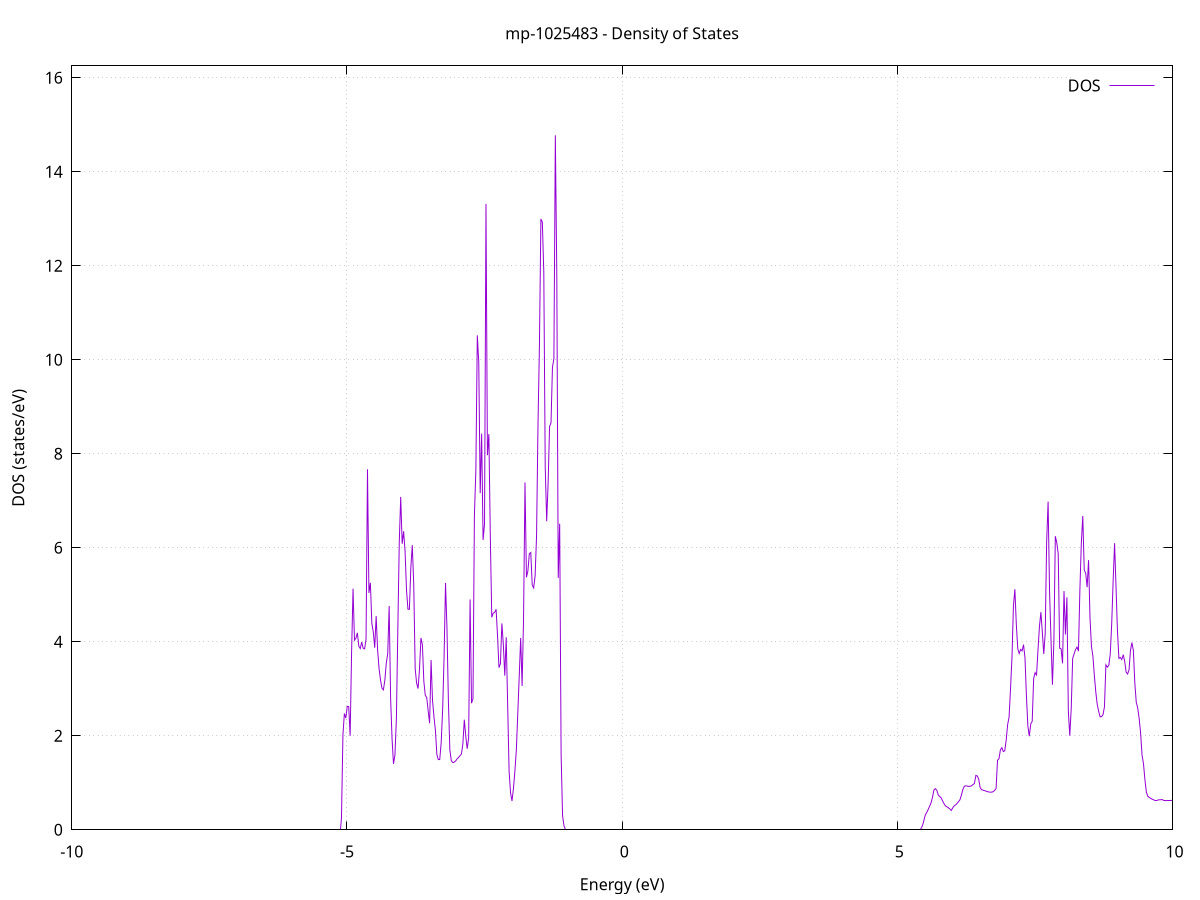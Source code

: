 set title 'mp-1025483 - Density of States'
set xlabel 'Energy (eV)'
set ylabel 'DOS (states/eV)'
set grid
set xrange [-10:10]
set yrange [0:16.250]
set xzeroaxis lt -1
set terminal png size 800,600
set output 'mp-1025483_dos_gnuplot.png'
plot '-' using 1:2 with lines title 'DOS'
-25.343700 0.000000
-25.317500 0.000000
-25.291200 0.000000
-25.265000 0.000000
-25.238700 0.000000
-25.212400 0.000000
-25.186200 0.000000
-25.159900 0.000000
-25.133700 0.000000
-25.107400 0.000000
-25.081200 0.000000
-25.054900 0.000000
-25.028700 0.000000
-25.002400 0.000000
-24.976100 0.000000
-24.949900 0.000000
-24.923600 0.000000
-24.897400 0.000000
-24.871100 0.000000
-24.844900 0.000000
-24.818600 0.000000
-24.792300 0.000000
-24.766100 0.000000
-24.739800 0.000000
-24.713600 0.000000
-24.687300 0.000000
-24.661100 0.000000
-24.634800 0.000000
-24.608500 0.000000
-24.582300 0.000000
-24.556000 0.000000
-24.529800 0.000000
-24.503500 0.000000
-24.477300 0.000000
-24.451000 0.000000
-24.424700 0.000000
-24.398500 0.000000
-24.372200 0.000000
-24.346000 0.000000
-24.319700 0.000000
-24.293500 0.000000
-24.267200 0.000000
-24.241000 0.000000
-24.214700 0.000000
-24.188400 0.000000
-24.162200 0.000000
-24.135900 0.000000
-24.109700 0.000000
-24.083400 0.000000
-24.057200 0.000000
-24.030900 0.000000
-24.004600 0.000000
-23.978400 0.000000
-23.952100 0.000000
-23.925900 0.000000
-23.899600 0.000000
-23.873400 0.000000
-23.847100 0.000000
-23.820800 0.000000
-23.794600 0.000000
-23.768300 0.000000
-23.742100 0.000000
-23.715800 0.000000
-23.689600 0.000000
-23.663300 0.000000
-23.637000 0.000000
-23.610800 0.000000
-23.584500 0.000000
-23.558300 0.000000
-23.532000 0.000000
-23.505800 0.000000
-23.479500 0.000000
-23.453200 0.000000
-23.427000 0.000000
-23.400700 0.000000
-23.374500 0.000000
-23.348200 0.000000
-23.322000 0.000000
-23.295700 0.000000
-23.269500 0.000000
-23.243200 0.000000
-23.216900 0.000000
-23.190700 0.000000
-23.164400 0.000000
-23.138200 0.000000
-23.111900 0.000000
-23.085700 0.000000
-23.059400 0.000000
-23.033100 0.000000
-23.006900 0.000000
-22.980600 0.000000
-22.954400 4.229000
-22.928100 4.994100
-22.901900 9.766200
-22.875600 7.448300
-22.849300 6.185700
-22.823100 5.894800
-22.796800 6.330500
-22.770600 7.294500
-22.744300 8.727900
-22.718100 7.376100
-22.691800 7.230700
-22.665500 1.976600
-22.639300 1.678800
-22.613000 2.782500
-22.586800 3.683800
-22.560500 3.323000
-22.534300 3.961100
-22.508000 4.272400
-22.481700 5.082800
-22.455500 4.769000
-22.429200 4.885100
-22.403000 11.303200
-22.376700 5.393100
-22.350500 6.324300
-22.324200 6.383700
-22.298000 6.520800
-22.271700 23.976500
-22.245400 19.795700
-22.219200 8.665500
-22.192900 3.851800
-22.166700 3.292600
-22.140400 2.870400
-22.114200 3.151800
-22.087900 5.132400
-22.061600 4.174100
-22.035400 0.878600
-22.009100 0.000000
-21.982900 0.000000
-21.956600 0.000000
-21.930400 0.000000
-21.904100 0.000000
-21.877800 0.000000
-21.851600 0.000000
-21.825300 0.000000
-21.799100 0.000000
-21.772800 0.000000
-21.746600 0.000000
-21.720300 0.000000
-21.694000 0.000000
-21.667800 0.000000
-21.641500 0.000000
-21.615300 0.000000
-21.589000 0.000000
-21.562800 0.000000
-21.536500 0.000000
-21.510200 0.000000
-21.484000 0.000000
-21.457700 0.000000
-21.431500 0.000000
-21.405200 0.000000
-21.379000 0.000000
-21.352700 0.000000
-21.326500 0.000000
-21.300200 0.000000
-21.273900 0.000000
-21.247700 0.000000
-21.221400 0.000000
-21.195200 0.000000
-21.168900 0.000000
-21.142700 0.000000
-21.116400 0.000000
-21.090100 0.000000
-21.063900 0.000000
-21.037600 0.000000
-21.011400 0.000000
-20.985100 0.000000
-20.958900 0.000000
-20.932600 0.000000
-20.906300 0.000000
-20.880100 0.000000
-20.853800 0.000000
-20.827600 0.000000
-20.801300 0.000000
-20.775100 0.000000
-20.748800 0.000000
-20.722500 0.000000
-20.696300 0.000000
-20.670000 0.000000
-20.643800 0.000000
-20.617500 0.000000
-20.591300 0.000000
-20.565000 0.000000
-20.538700 0.000000
-20.512500 0.000000
-20.486200 0.000000
-20.460000 0.000000
-20.433700 0.000000
-20.407500 0.000000
-20.381200 0.000000
-20.355000 0.000000
-20.328700 0.000000
-20.302400 0.000000
-20.276200 0.000000
-20.249900 0.000000
-20.223700 0.000000
-20.197400 0.000000
-20.171200 0.000000
-20.144900 0.000000
-20.118600 0.000000
-20.092400 0.000000
-20.066100 0.000000
-20.039900 0.000000
-20.013600 0.000000
-19.987400 0.000000
-19.961100 0.000000
-19.934800 0.000000
-19.908600 0.000000
-19.882300 0.000000
-19.856100 0.000000
-19.829800 0.000000
-19.803600 0.000000
-19.777300 0.000000
-19.751000 0.000000
-19.724800 0.000000
-19.698500 0.000000
-19.672300 0.000000
-19.646000 0.000000
-19.619800 0.000000
-19.593500 0.000000
-19.567200 0.000000
-19.541000 0.000000
-19.514700 0.000000
-19.488500 0.000000
-19.462200 0.000000
-19.436000 0.000000
-19.409700 0.000000
-19.383500 0.000000
-19.357200 0.000000
-19.330900 0.000000
-19.304700 0.000000
-19.278400 0.000000
-19.252200 0.000000
-19.225900 0.000000
-19.199700 0.000000
-19.173400 0.000000
-19.147100 0.000000
-19.120900 0.000000
-19.094600 0.000000
-19.068400 0.000000
-19.042100 0.000000
-19.015900 0.000000
-18.989600 0.000000
-18.963300 0.000000
-18.937100 0.000000
-18.910800 0.000000
-18.884600 0.000000
-18.858300 0.000000
-18.832100 0.002500
-18.805800 0.048000
-18.779500 0.131100
-18.753300 0.175400
-18.727000 0.193700
-18.700800 0.233200
-18.674500 0.272700
-18.648300 0.305100
-18.622000 0.335500
-18.595700 0.371600
-18.569500 0.404900
-18.543200 0.440900
-18.517000 0.477100
-18.490700 0.514300
-18.464500 0.562900
-18.438200 0.616300
-18.412000 0.679900
-18.385700 0.751400
-18.359400 0.827200
-18.333200 1.064300
-18.306900 1.066700
-18.280700 0.965700
-18.254400 0.960400
-18.228200 0.941700
-18.201900 0.960400
-18.175600 0.875400
-18.149400 0.807200
-18.123100 0.784100
-18.096900 0.763500
-18.070600 0.746300
-18.044400 0.741800
-18.018100 0.821800
-17.991800 0.881400
-17.965600 0.967000
-17.939300 1.075300
-17.913100 1.197500
-17.886800 1.704200
-17.860600 1.683800
-17.834300 1.799300
-17.808000 1.920900
-17.781800 2.072900
-17.755500 2.265400
-17.729300 2.500000
-17.703000 2.665500
-17.676800 2.903000
-17.650500 3.973300
-17.624200 4.920400
-17.598000 6.758800
-17.571700 4.255200
-17.545500 3.181300
-17.519200 2.732200
-17.493000 2.360600
-17.466700 1.999700
-17.440500 12.143100
-17.414200 19.288500
-17.387900 6.846100
-17.361700 0.663700
-17.335400 0.079600
-17.309200 0.013500
-17.282900 1.343400
-17.256700 1.361300
-17.230400 1.391900
-17.204100 1.404700
-17.177900 1.311600
-17.151600 1.454900
-17.125400 1.564900
-17.099100 1.689700
-17.072900 1.862500
-17.046600 2.200000
-17.020300 2.537400
-16.994100 3.081700
-16.967800 4.038900
-16.941600 6.345400
-16.915300 5.704900
-16.889100 5.415100
-16.862800 5.469000
-16.836500 5.716800
-16.810300 6.783100
-16.784000 9.329600
-16.757800 13.899000
-16.731500 7.761300
-16.705300 4.793600
-16.679000 8.080200
-16.652700 3.679900
-16.626500 1.735400
-16.600200 0.000000
-16.574000 0.000000
-16.547700 0.000000
-16.521500 0.000000
-16.495200 0.000000
-16.469000 0.000000
-16.442700 0.000000
-16.416400 0.000000
-16.390200 0.000000
-16.363900 0.000000
-16.337700 0.000000
-16.311400 0.000000
-16.285200 0.000000
-16.258900 0.000000
-16.232600 0.000000
-16.206400 0.000000
-16.180100 0.000000
-16.153900 0.000000
-16.127600 0.000000
-16.101400 0.000000
-16.075100 0.000000
-16.048800 0.000000
-16.022600 0.000000
-15.996300 0.000000
-15.970100 0.000000
-15.943800 0.000000
-15.917600 0.000000
-15.891300 0.000000
-15.865000 0.000000
-15.838800 0.000000
-15.812500 0.000000
-15.786300 0.000000
-15.760000 0.000000
-15.733800 0.000000
-15.707500 0.000000
-15.681200 0.000000
-15.655000 0.000000
-15.628700 0.000000
-15.602500 0.000000
-15.576200 0.000000
-15.550000 0.000000
-15.523700 0.000000
-15.497500 0.000000
-15.471200 0.000000
-15.444900 0.000000
-15.418700 0.000000
-15.392400 0.000000
-15.366200 0.000000
-15.339900 0.000000
-15.313700 0.000000
-15.287400 0.000000
-15.261100 0.000000
-15.234900 0.000000
-15.208600 0.000000
-15.182400 0.000000
-15.156100 0.000000
-15.129900 0.000000
-15.103600 0.000000
-15.077300 0.000000
-15.051100 0.000000
-15.024800 0.000000
-14.998600 0.000000
-14.972300 0.000000
-14.946100 0.000000
-14.919800 0.000000
-14.893500 0.000000
-14.867300 0.000000
-14.841000 0.000000
-14.814800 0.000000
-14.788500 0.000000
-14.762300 0.000000
-14.736000 0.000000
-14.709700 0.000000
-14.683500 0.000000
-14.657200 0.000000
-14.631000 0.000000
-14.604700 0.000000
-14.578500 0.000000
-14.552200 0.000000
-14.526000 0.000000
-14.499700 0.000000
-14.473400 0.000000
-14.447200 0.000000
-14.420900 0.000000
-14.394700 0.000000
-14.368400 0.000000
-14.342200 0.000000
-14.315900 0.000000
-14.289600 0.000000
-14.263400 0.000000
-14.237100 0.000000
-14.210900 0.000000
-14.184600 0.000000
-14.158400 0.000000
-14.132100 0.000000
-14.105800 0.000000
-14.079600 0.000000
-14.053300 0.000000
-14.027100 0.000000
-14.000800 0.000000
-13.974600 0.000000
-13.948300 0.000000
-13.922000 0.000000
-13.895800 0.000000
-13.869500 0.000000
-13.843300 0.000000
-13.817000 0.000000
-13.790800 0.000000
-13.764500 0.000000
-13.738200 0.000000
-13.712000 0.000000
-13.685700 0.000000
-13.659500 0.000000
-13.633200 0.000000
-13.607000 0.000000
-13.580700 0.000000
-13.554500 0.000000
-13.528200 0.000000
-13.501900 0.000000
-13.475700 0.000000
-13.449400 0.000000
-13.423200 0.000000
-13.396900 0.000000
-13.370700 0.000000
-13.344400 0.000000
-13.318100 0.000000
-13.291900 0.000000
-13.265600 0.000000
-13.239400 0.000000
-13.213100 0.000000
-13.186900 0.000000
-13.160600 0.000000
-13.134300 0.000000
-13.108100 0.000000
-13.081800 0.000000
-13.055600 0.000000
-13.029300 0.000000
-13.003100 0.000000
-12.976800 0.000000
-12.950500 0.000000
-12.924300 0.000000
-12.898000 0.000000
-12.871800 0.000000
-12.845500 0.000000
-12.819300 0.000000
-12.793000 0.000000
-12.766800 0.000000
-12.740500 0.000000
-12.714200 0.000000
-12.688000 0.000000
-12.661700 0.000000
-12.635500 0.000000
-12.609200 0.000000
-12.583000 0.000000
-12.556700 0.000000
-12.530400 0.000000
-12.504200 0.000000
-12.477900 0.000000
-12.451700 0.000000
-12.425400 0.000000
-12.399200 0.000000
-12.372900 0.000000
-12.346600 0.000000
-12.320400 0.000000
-12.294100 0.000000
-12.267900 0.000000
-12.241600 0.000000
-12.215400 0.000000
-12.189100 0.000000
-12.162800 0.000000
-12.136600 0.000000
-12.110300 0.000000
-12.084100 0.000000
-12.057800 0.000000
-12.031600 0.000000
-12.005300 0.000000
-11.979000 0.000000
-11.952800 0.000000
-11.926500 0.000000
-11.900300 0.000000
-11.874000 0.000000
-11.847800 0.000000
-11.821500 0.000000
-11.795300 0.000000
-11.769000 0.000000
-11.742700 0.000000
-11.716500 0.000000
-11.690200 0.000000
-11.664000 0.000000
-11.637700 0.000000
-11.611500 0.000000
-11.585200 0.000000
-11.558900 0.000000
-11.532700 0.000000
-11.506400 0.000000
-11.480200 0.000000
-11.453900 0.000000
-11.427700 0.000000
-11.401400 0.000000
-11.375100 0.000000
-11.348900 0.000000
-11.322600 0.000000
-11.296400 0.000000
-11.270100 0.000000
-11.243900 0.000000
-11.217600 0.000000
-11.191300 0.000000
-11.165100 0.000000
-11.138800 0.000000
-11.112600 0.000000
-11.086300 0.000000
-11.060100 0.000000
-11.033800 0.000000
-11.007500 0.000000
-10.981300 0.000000
-10.955000 0.000000
-10.928800 0.000000
-10.902500 0.000000
-10.876300 0.000000
-10.850000 0.000000
-10.823800 0.000000
-10.797500 0.000000
-10.771200 0.000000
-10.745000 0.000000
-10.718700 0.000000
-10.692500 0.000000
-10.666200 0.000000
-10.640000 0.000000
-10.613700 0.000000
-10.587400 0.000000
-10.561200 0.000000
-10.534900 0.000000
-10.508700 0.000000
-10.482400 0.000000
-10.456200 0.000000
-10.429900 0.000000
-10.403600 0.000000
-10.377400 0.000000
-10.351100 0.000000
-10.324900 0.000000
-10.298600 0.000000
-10.272400 0.000000
-10.246100 0.000000
-10.219800 0.000000
-10.193600 0.000000
-10.167300 0.000000
-10.141100 0.000000
-10.114800 0.000000
-10.088600 0.000000
-10.062300 0.000000
-10.036000 0.000000
-10.009800 0.000000
-9.983500 0.000000
-9.957300 0.000000
-9.931000 0.000000
-9.904800 0.000000
-9.878500 0.000000
-9.852300 0.000000
-9.826000 0.000000
-9.799700 0.000000
-9.773500 0.000000
-9.747200 0.000000
-9.721000 0.000000
-9.694700 0.000000
-9.668500 0.000000
-9.642200 0.000000
-9.615900 0.000000
-9.589700 0.000000
-9.563400 0.000000
-9.537200 0.000000
-9.510900 0.000000
-9.484700 0.000000
-9.458400 0.000000
-9.432100 0.000000
-9.405900 0.000000
-9.379600 0.000000
-9.353400 0.000000
-9.327100 0.000000
-9.300900 0.000000
-9.274600 0.000000
-9.248300 0.000000
-9.222100 0.000000
-9.195800 0.000000
-9.169600 0.000000
-9.143300 0.000000
-9.117100 0.000000
-9.090800 0.000000
-9.064500 0.000000
-9.038300 0.000000
-9.012000 0.000000
-8.985800 0.000000
-8.959500 0.000000
-8.933300 0.000000
-8.907000 0.000000
-8.880800 0.000000
-8.854500 0.000000
-8.828200 0.000000
-8.802000 0.000000
-8.775700 0.000000
-8.749500 0.000000
-8.723200 0.000000
-8.697000 0.000000
-8.670700 0.000000
-8.644400 0.000000
-8.618200 0.000000
-8.591900 0.000000
-8.565700 0.000000
-8.539400 0.000000
-8.513200 0.000000
-8.486900 0.000000
-8.460600 0.000000
-8.434400 0.000000
-8.408100 0.000000
-8.381900 0.000000
-8.355600 0.000000
-8.329400 0.000000
-8.303100 0.000000
-8.276800 0.000000
-8.250600 0.000000
-8.224300 0.000000
-8.198100 0.000000
-8.171800 0.000000
-8.145600 0.000000
-8.119300 0.000000
-8.093000 0.000000
-8.066800 0.000000
-8.040500 0.000000
-8.014300 0.000000
-7.988000 0.000000
-7.961800 0.000000
-7.935500 0.000000
-7.909300 0.000000
-7.883000 0.000000
-7.856700 0.000000
-7.830500 0.000000
-7.804200 0.000000
-7.778000 0.000000
-7.751700 0.000000
-7.725500 0.000000
-7.699200 0.000000
-7.672900 0.000000
-7.646700 0.000000
-7.620400 0.000000
-7.594200 0.000000
-7.567900 0.000000
-7.541700 0.000000
-7.515400 0.000000
-7.489100 0.000000
-7.462900 0.000000
-7.436600 0.000000
-7.410400 0.000000
-7.384100 0.000000
-7.357900 0.000000
-7.331600 0.000000
-7.305300 0.000000
-7.279100 0.000000
-7.252800 0.000000
-7.226600 0.000000
-7.200300 0.000000
-7.174100 0.000000
-7.147800 0.000000
-7.121500 0.000000
-7.095300 0.000000
-7.069000 0.000000
-7.042800 0.000000
-7.016500 0.000000
-6.990300 0.000000
-6.964000 0.000000
-6.937800 0.000000
-6.911500 0.000000
-6.885200 0.000000
-6.859000 0.000000
-6.832700 0.000000
-6.806500 0.000000
-6.780200 0.000000
-6.754000 0.000000
-6.727700 0.000000
-6.701400 0.000000
-6.675200 0.000000
-6.648900 0.000000
-6.622700 0.000000
-6.596400 0.000000
-6.570200 0.000000
-6.543900 0.000000
-6.517600 0.000000
-6.491400 0.000000
-6.465100 0.000000
-6.438900 0.000000
-6.412600 0.000000
-6.386400 0.000000
-6.360100 0.000000
-6.333800 0.000000
-6.307600 0.000000
-6.281300 0.000000
-6.255100 0.000000
-6.228800 0.000000
-6.202600 0.000000
-6.176300 0.000000
-6.150000 0.000000
-6.123800 0.000000
-6.097500 0.000000
-6.071300 0.000000
-6.045000 0.000000
-6.018800 0.000000
-5.992500 0.000000
-5.966300 0.000000
-5.940000 0.000000
-5.913700 0.000000
-5.887500 0.000000
-5.861200 0.000000
-5.835000 0.000000
-5.808700 0.000000
-5.782500 0.000000
-5.756200 0.000000
-5.729900 0.000000
-5.703700 0.000000
-5.677400 0.000000
-5.651200 0.000000
-5.624900 0.000000
-5.598700 0.000000
-5.572400 0.000000
-5.546100 0.000000
-5.519900 0.000000
-5.493600 0.000000
-5.467400 0.000000
-5.441100 0.000000
-5.414900 0.000000
-5.388600 0.000000
-5.362300 0.000000
-5.336100 0.000000
-5.309800 0.000000
-5.283600 0.000000
-5.257300 0.000000
-5.231100 0.000000
-5.204800 0.000000
-5.178500 0.000000
-5.152300 0.000000
-5.126000 0.000000
-5.099800 0.254400
-5.073500 2.013900
-5.047300 2.472400
-5.021000 2.375800
-4.994800 2.626200
-4.968500 2.619900
-4.942200 1.998800
-4.916000 3.776200
-4.889700 5.128500
-4.863500 4.032900
-4.837200 4.076300
-4.811000 4.189300
-4.784700 3.901400
-4.758400 3.855900
-4.732200 3.993200
-4.705900 3.862600
-4.679700 3.847300
-4.653400 4.050700
-4.627200 7.669500
-4.600900 5.038400
-4.574600 5.254200
-4.548400 4.392400
-4.522100 4.210300
-4.495900 3.872400
-4.469600 4.545900
-4.443400 3.826200
-4.417100 3.432300
-4.390800 3.188000
-4.364600 3.011100
-4.338300 2.975700
-4.312100 3.179000
-4.285800 3.542100
-4.259600 3.742700
-4.233300 4.759200
-4.207000 2.796800
-4.180800 1.934700
-4.154500 1.401600
-4.128300 1.587600
-4.102000 2.365000
-4.075800 4.268200
-4.049500 6.121100
-4.023300 7.080900
-3.997000 6.082800
-3.970700 6.348600
-3.944500 5.930500
-3.918200 5.101100
-3.892000 4.692200
-3.865700 4.688700
-3.839500 5.579800
-3.813200 6.054600
-3.786900 5.223100
-3.760700 3.426800
-3.734400 3.120500
-3.708200 3.004800
-3.681900 3.423600
-3.655700 4.080100
-3.629400 3.938700
-3.603100 3.154800
-3.576900 2.862000
-3.550600 2.814300
-3.524400 2.526100
-3.498100 2.266200
-3.471900 3.611400
-3.445600 2.751800
-3.419300 2.399900
-3.393100 2.118400
-3.366800 1.601900
-3.340600 1.493000
-3.314300 1.494400
-3.288100 1.855200
-3.261800 2.548400
-3.235500 3.671700
-3.209300 5.250600
-3.183000 4.289000
-3.156800 2.722000
-3.130500 1.697900
-3.104300 1.470600
-3.078000 1.429300
-3.051800 1.437100
-3.025500 1.464100
-2.999200 1.508400
-2.973000 1.538200
-2.946700 1.574500
-2.920500 1.610400
-2.894200 1.826500
-2.868000 2.341100
-2.841700 1.991700
-2.815400 1.724200
-2.789200 1.950900
-2.762900 4.899800
-2.736700 2.693000
-2.710400 2.792200
-2.684200 6.696500
-2.657900 7.649600
-2.631600 10.517700
-2.605400 9.948400
-2.579100 7.161100
-2.552900 8.427500
-2.526600 6.165300
-2.500400 6.504800
-2.474100 13.315200
-2.447800 7.967700
-2.421600 8.416400
-2.395300 6.235400
-2.369100 4.519400
-2.342800 4.605800
-2.316600 4.626800
-2.290300 4.689600
-2.264000 4.122300
-2.237800 3.448200
-2.211500 3.535200
-2.185300 4.389600
-2.159000 3.951000
-2.132800 3.278500
-2.106500 4.094100
-2.080300 2.651000
-2.054000 1.242500
-2.027700 0.782900
-2.001500 0.611800
-1.975200 0.871800
-1.949000 1.246800
-1.922700 1.690000
-1.896500 2.468700
-1.870200 3.260800
-1.843900 4.078800
-1.817700 3.058300
-1.791400 4.486200
-1.765200 7.389100
-1.738900 5.372300
-1.712700 5.504700
-1.686400 5.873300
-1.660100 5.897800
-1.633900 5.208900
-1.607600 5.144800
-1.581400 5.401900
-1.555100 6.251400
-1.528900 8.628700
-1.502600 10.315600
-1.476300 12.992200
-1.450100 12.929500
-1.423800 11.866700
-1.397600 7.718500
-1.371300 6.562500
-1.345100 7.362800
-1.318800 8.577100
-1.292500 8.654800
-1.266300 9.836700
-1.240000 10.021500
-1.213800 14.772300
-1.187500 11.813300
-1.161300 5.357500
-1.135000 6.511800
-1.108800 1.585600
-1.082500 0.297500
-1.056200 0.082900
-1.030000 0.000000
-1.003700 0.000000
-0.977500 0.000000
-0.951200 0.000000
-0.925000 0.000000
-0.898700 0.000000
-0.872400 0.000000
-0.846200 0.000000
-0.819900 0.000000
-0.793700 0.000000
-0.767400 0.000000
-0.741200 0.000000
-0.714900 0.000000
-0.688600 0.000000
-0.662400 0.000000
-0.636100 0.000000
-0.609900 0.000000
-0.583600 0.000000
-0.557400 0.000000
-0.531100 0.000000
-0.504800 0.000000
-0.478600 0.000000
-0.452300 0.000000
-0.426100 0.000000
-0.399800 0.000000
-0.373600 0.000000
-0.347300 0.000000
-0.321100 0.000000
-0.294800 0.000000
-0.268500 0.000000
-0.242300 0.000000
-0.216000 0.000000
-0.189800 0.000000
-0.163500 0.000000
-0.137300 0.000000
-0.111000 0.000000
-0.084700 0.000000
-0.058500 0.000000
-0.032200 0.000000
-0.006000 0.000000
0.020300 0.000000
0.046500 0.000000
0.072800 0.000000
0.099100 0.000000
0.125300 0.000000
0.151600 0.000000
0.177800 0.000000
0.204100 0.000000
0.230300 0.000000
0.256600 0.000000
0.282900 0.000000
0.309100 0.000000
0.335400 0.000000
0.361600 0.000000
0.387900 0.000000
0.414100 0.000000
0.440400 0.000000
0.466700 0.000000
0.492900 0.000000
0.519200 0.000000
0.545400 0.000000
0.571700 0.000000
0.597900 0.000000
0.624200 0.000000
0.650400 0.000000
0.676700 0.000000
0.703000 0.000000
0.729200 0.000000
0.755500 0.000000
0.781700 0.000000
0.808000 0.000000
0.834200 0.000000
0.860500 0.000000
0.886800 0.000000
0.913000 0.000000
0.939300 0.000000
0.965500 0.000000
0.991800 0.000000
1.018000 0.000000
1.044300 0.000000
1.070600 0.000000
1.096800 0.000000
1.123100 0.000000
1.149300 0.000000
1.175600 0.000000
1.201800 0.000000
1.228100 0.000000
1.254400 0.000000
1.280600 0.000000
1.306900 0.000000
1.333100 0.000000
1.359400 0.000000
1.385600 0.000000
1.411900 0.000000
1.438200 0.000000
1.464400 0.000000
1.490700 0.000000
1.516900 0.000000
1.543200 0.000000
1.569400 0.000000
1.595700 0.000000
1.621900 0.000000
1.648200 0.000000
1.674500 0.000000
1.700700 0.000000
1.727000 0.000000
1.753200 0.000000
1.779500 0.000000
1.805700 0.000000
1.832000 0.000000
1.858300 0.000000
1.884500 0.000000
1.910800 0.000000
1.937000 0.000000
1.963300 0.000000
1.989500 0.000000
2.015800 0.000000
2.042100 0.000000
2.068300 0.000000
2.094600 0.000000
2.120800 0.000000
2.147100 0.000000
2.173300 0.000000
2.199600 0.000000
2.225900 0.000000
2.252100 0.000000
2.278400 0.000000
2.304600 0.000000
2.330900 0.000000
2.357100 0.000000
2.383400 0.000000
2.409700 0.000000
2.435900 0.000000
2.462200 0.000000
2.488400 0.000000
2.514700 0.000000
2.540900 0.000000
2.567200 0.000000
2.593400 0.000000
2.619700 0.000000
2.646000 0.000000
2.672200 0.000000
2.698500 0.000000
2.724700 0.000000
2.751000 0.000000
2.777200 0.000000
2.803500 0.000000
2.829800 0.000000
2.856000 0.000000
2.882300 0.000000
2.908500 0.000000
2.934800 0.000000
2.961000 0.000000
2.987300 0.000000
3.013600 0.000000
3.039800 0.000000
3.066100 0.000000
3.092300 0.000000
3.118600 0.000000
3.144800 0.000000
3.171100 0.000000
3.197400 0.000000
3.223600 0.000000
3.249900 0.000000
3.276100 0.000000
3.302400 0.000000
3.328600 0.000000
3.354900 0.000000
3.381200 0.000000
3.407400 0.000000
3.433700 0.000000
3.459900 0.000000
3.486200 0.000000
3.512400 0.000000
3.538700 0.000000
3.564900 0.000000
3.591200 0.000000
3.617500 0.000000
3.643700 0.000000
3.670000 0.000000
3.696200 0.000000
3.722500 0.000000
3.748700 0.000000
3.775000 0.000000
3.801300 0.000000
3.827500 0.000000
3.853800 0.000000
3.880000 0.000000
3.906300 0.000000
3.932500 0.000000
3.958800 0.000000
3.985100 0.000000
4.011300 0.000000
4.037600 0.000000
4.063800 0.000000
4.090100 0.000000
4.116300 0.000000
4.142600 0.000000
4.168900 0.000000
4.195100 0.000000
4.221400 0.000000
4.247600 0.000000
4.273900 0.000000
4.300100 0.000000
4.326400 0.000000
4.352700 0.000000
4.378900 0.000000
4.405200 0.000000
4.431400 0.000000
4.457700 0.000000
4.483900 0.000000
4.510200 0.000000
4.536400 0.000000
4.562700 0.000000
4.589000 0.000000
4.615200 0.000000
4.641500 0.000000
4.667700 0.000000
4.694000 0.000000
4.720200 0.000000
4.746500 0.000000
4.772800 0.000000
4.799000 0.000000
4.825300 0.000000
4.851500 0.000000
4.877800 0.000000
4.904000 0.000000
4.930300 0.000000
4.956600 0.000000
4.982800 0.000000
5.009100 0.000000
5.035300 0.000000
5.061600 0.000000
5.087800 0.000000
5.114100 0.000000
5.140400 0.000000
5.166600 0.000000
5.192900 0.000000
5.219100 0.000000
5.245400 0.000000
5.271600 0.000000
5.297900 0.000000
5.324200 0.000000
5.350400 0.000000
5.376700 0.000000
5.402900 0.000000
5.429200 0.000000
5.455400 0.083500
5.481700 0.190500
5.507900 0.314200
5.534200 0.367800
5.560500 0.431200
5.586700 0.499100
5.613000 0.574400
5.639200 0.689700
5.665500 0.848400
5.691700 0.874700
5.718000 0.838400
5.744300 0.736400
5.770500 0.705700
5.796800 0.680200
5.823000 0.611500
5.849300 0.553900
5.875500 0.506200
5.901800 0.488300
5.928100 0.468500
5.954300 0.443400
5.980600 0.410800
6.006800 0.467400
6.033100 0.507600
6.059300 0.529800
6.085600 0.559900
6.111900 0.598900
6.138100 0.638000
6.164400 0.736200
6.190600 0.853700
6.216900 0.926700
6.243100 0.935400
6.269400 0.928800
6.295700 0.922700
6.321900 0.925200
6.348200 0.936800
6.374400 0.960300
6.400700 0.983800
6.426900 1.156100
6.453200 1.144900
6.479400 1.072400
6.505700 0.894600
6.532000 0.851300
6.558200 0.843100
6.584500 0.832900
6.610700 0.822500
6.637000 0.811900
6.663200 0.803200
6.689500 0.800100
6.715800 0.800300
6.742000 0.811100
6.768300 0.838000
6.794500 0.880300
6.820800 1.477900
6.847000 1.511100
6.873300 1.700700
6.899600 1.747200
6.925800 1.663900
6.952100 1.679300
6.978300 1.911100
7.004600 2.235200
7.030800 2.400200
7.057100 3.003200
7.083400 3.670900
7.109600 4.760900
7.135900 5.116400
7.162100 4.372800
7.188400 3.852900
7.214600 3.748700
7.240900 3.836900
7.267200 3.805700
7.293400 3.938100
7.319700 3.657100
7.345900 2.845800
7.372200 2.201500
7.398400 1.990400
7.424700 2.253400
7.450900 2.308700
7.477200 3.217500
7.503500 3.342600
7.529700 3.292800
7.556000 3.823700
7.582200 4.320400
7.608500 4.628300
7.634700 4.204800
7.661000 3.741100
7.687300 4.174500
7.713500 6.136000
7.739800 6.980400
7.766000 5.073700
7.792300 4.047400
7.818500 3.085000
7.844800 4.011300
7.871100 6.245800
7.897300 6.105200
7.923600 5.874100
7.949800 3.863200
7.976100 3.848100
8.002300 3.539400
8.028600 5.076200
8.054900 4.154300
8.081100 4.944800
8.107400 2.524000
8.133600 2.001100
8.159900 2.576100
8.186100 3.644700
8.212400 3.742900
8.238700 3.833500
8.264900 3.887800
8.291200 3.800200
8.317400 5.109600
8.343700 6.106300
8.369900 6.675000
8.396200 5.528400
8.422400 5.459100
8.448700 5.160100
8.475000 5.736300
8.501200 4.504300
8.527500 3.902600
8.553700 3.692200
8.580000 3.282200
8.606200 2.931000
8.632500 2.667400
8.658800 2.518400
8.685000 2.401800
8.711300 2.406900
8.737500 2.450500
8.763800 2.616500
8.790000 3.509100
8.816300 3.459200
8.842600 3.497600
8.868800 3.733600
8.895100 4.368600
8.921300 5.284800
8.947600 6.095700
8.973800 5.167800
9.000100 4.223300
9.026400 3.644800
9.052600 3.667000
9.078900 3.621300
9.105100 3.724900
9.131400 3.584600
9.157600 3.352500
9.183900 3.313600
9.210200 3.400800
9.236400 3.816700
9.262700 3.980900
9.288900 3.814800
9.315200 3.129200
9.341400 2.712700
9.367700 2.591200
9.393900 2.369500
9.420200 2.063200
9.446500 1.587000
9.472700 1.405400
9.499000 1.067300
9.525200 0.799900
9.551500 0.712200
9.577700 0.688600
9.604000 0.668200
9.630300 0.651300
9.656500 0.637700
9.682800 0.623500
9.709000 0.621500
9.735300 0.633100
9.761500 0.637400
9.787800 0.639800
9.814100 0.642100
9.840300 0.624500
9.866600 0.621700
9.892800 0.621500
9.919100 0.621900
9.945300 0.622800
9.971600 0.624300
9.997900 0.626700
10.024100 0.628900
10.050400 0.635600
10.076600 0.641300
10.102900 0.648300
10.129100 0.654900
10.155400 0.661100
10.181700 0.667000
10.207900 0.672800
10.234200 0.678400
10.260400 0.683600
10.286700 0.688800
10.312900 0.693300
10.339200 0.698300
10.365400 1.024300
10.391700 1.229000
10.418000 1.262700
10.444200 0.951200
10.470500 0.855900
10.496700 0.820800
10.523000 0.526800
10.549200 0.533800
10.575500 0.540500
10.601800 0.546900
10.628000 0.553200
10.654300 0.559400
10.680500 0.565500
10.706800 0.571600
10.733000 0.583100
10.759300 0.593900
10.785600 0.599900
10.811800 0.605100
10.838100 0.609400
10.864300 0.613500
10.890600 0.617000
10.916800 0.637100
10.943100 0.757400
10.969400 0.905600
10.995600 1.064800
11.021900 1.198200
11.048100 1.733200
11.074400 1.618900
11.100600 1.313900
11.126900 0.994000
11.153100 0.976900
11.179400 0.958400
11.205700 0.933700
11.231900 0.908400
11.258200 0.885700
11.284400 0.866000
11.310700 0.830600
11.336900 0.808300
11.363200 0.791700
11.389500 0.772700
11.415700 0.750200
11.442000 0.731600
11.468200 0.722100
11.494500 0.714700
11.520700 0.709600
11.547000 0.709500
11.573300 0.714900
11.599500 0.739100
11.625800 0.762900
11.652000 0.783700
11.678300 0.701500
11.704500 0.708300
11.730800 0.827700
11.757100 0.965800
11.783300 0.971000
11.809600 0.957800
11.835800 0.947200
11.862100 0.941900
11.888300 0.941000
11.914600 0.944600
11.940900 0.954300
11.967100 0.973400
11.993400 0.996900
12.019600 1.318000
12.045900 1.138500
12.072100 1.114200
12.098400 1.098600
12.124600 1.090300
12.150900 1.099000
12.177200 1.348100
12.203400 1.269000
12.229700 1.088600
12.255900 0.951000
12.282200 0.914900
12.308400 0.938200
12.334700 0.939200
12.361000 0.949600
12.387200 1.016800
12.413500 1.256100
12.439700 1.210500
12.466000 1.158300
12.492200 1.155800
12.518500 1.145300
12.544800 1.117100
12.571000 1.098500
12.597300 1.094900
12.623500 1.094500
12.649800 1.092000
12.676000 1.096700
12.702300 1.115200
12.728600 1.141500
12.754800 1.186300
12.781100 1.449000
12.807300 1.561500
12.833600 1.392700
12.859800 1.436800
12.886100 1.431100
12.912400 1.287200
12.938600 1.137500
12.964900 1.082600
12.991100 1.058600
13.017400 1.079200
13.043600 1.159900
13.069900 1.185900
13.096100 1.284700
13.122400 1.496800
13.148700 1.533400
13.174900 1.550300
13.201200 1.616600
13.227400 1.688100
13.253700 1.748000
13.279900 1.824200
13.306200 1.858800
13.332500 1.926500
13.358700 1.895500
13.385000 1.885300
13.411200 1.848000
13.437500 1.829500
13.463700 1.811000
13.490000 1.746200
13.516300 1.701000
13.542500 1.668000
13.568800 1.614400
13.595000 1.676600
13.621300 1.460400
13.647500 1.549800
13.673800 1.673300
13.700100 1.643800
13.726300 1.645800
13.752600 1.674000
13.778800 1.743900
13.805100 1.663100
13.831300 1.773000
13.857600 1.852300
13.883900 1.845000
13.910100 1.786800
13.936400 1.606600
13.962600 1.428200
13.988900 1.311600
14.015100 1.142300
14.041400 1.138700
14.067600 1.200700
14.093900 1.280500
14.120200 1.521900
14.146400 2.063600
14.172700 1.742100
14.198900 1.737800
14.225200 1.790700
14.251400 1.905700
14.277700 1.953500
14.304000 2.039400
14.330200 2.156300
14.356500 2.274600
14.382700 2.603100
14.409000 2.781600
14.435200 2.906400
14.461500 2.993900
14.487800 3.041800
14.514000 2.933100
14.540300 2.869100
14.566500 2.718300
14.592800 2.284600
14.619000 2.058500
14.645300 2.020600
14.671600 2.105300
14.697800 1.653600
14.724100 1.344300
14.750300 1.315100
14.776600 1.330300
14.802800 1.671800
14.829100 1.487900
14.855400 1.501000
14.881600 1.412900
14.907900 1.388000
14.934100 1.387800
14.960400 1.395900
14.986600 1.391000
15.012900 1.389000
15.039100 1.412300
15.065400 1.423500
15.091700 1.426500
15.117900 1.408300
15.144200 1.388300
15.170400 1.394200
15.196700 1.404300
15.222900 1.384100
15.249200 1.373400
15.275500 1.371000
15.301700 1.378500
15.328000 1.424800
15.354200 1.505500
15.380500 1.573600
15.406700 1.304700
15.433000 1.249600
15.459300 1.201700
15.485500 1.095100
15.511800 1.049400
15.538000 1.007700
15.564300 0.994800
15.590500 0.991800
15.616800 0.990800
15.643100 1.024100
15.669300 1.033000
15.695600 1.033200
15.721800 1.043900
15.748100 1.030100
15.774300 1.009500
15.800600 0.981900
15.826900 0.962600
15.853100 0.911600
15.879400 0.922300
15.905600 1.094200
15.931900 0.922000
15.958100 0.824700
15.984400 0.807000
16.010600 0.800800
16.036900 0.808100
16.063200 0.811300
16.089400 0.815100
16.115700 0.818900
16.141900 0.822500
16.168200 0.825900
16.194400 0.830900
16.220700 0.840100
16.247000 0.853200
16.273200 0.870700
16.299500 0.890900
16.325700 0.913300
16.352000 0.931100
16.378200 0.957700
16.404500 0.987600
16.430800 1.043300
16.457000 1.091100
16.483300 1.074600
16.509500 1.036600
16.535800 1.091100
16.562000 1.141200
16.588300 1.009700
16.614600 0.881900
16.640800 0.844300
16.667100 0.830000
16.693300 0.825800
16.719600 0.827100
16.745800 0.838000
16.772100 1.039500
16.798400 1.264800
16.824600 1.402800
16.850900 1.433800
16.877100 1.451600
16.903400 1.810700
16.929600 1.685700
16.955900 1.732700
16.982100 2.027900
17.008400 2.617900
17.034700 2.871600
17.060900 2.665700
17.087200 2.629600
17.113400 2.747300
17.139700 2.881700
17.165900 2.588900
17.192200 2.245100
17.218500 2.131200
17.244700 2.066400
17.271000 2.287200
17.297200 2.378600
17.323500 2.470700
17.349700 2.564700
17.376000 2.604500
17.402300 2.671800
17.428500 3.008600
17.454800 3.309900
17.481000 3.598600
17.507300 3.068800
17.533500 3.265300
17.559800 3.478900
17.586100 3.429900
17.612300 2.707400
17.638600 1.701400
17.664800 1.655700
17.691100 1.671900
17.717300 1.767900
17.743600 1.918700
17.769900 2.725500
17.796100 2.605400
17.822400 2.852200
17.848600 2.703400
17.874900 2.587000
17.901100 2.911000
17.927400 2.876700
17.953600 3.205100
17.979900 2.918100
18.006200 2.782600
18.032400 2.337100
18.058700 1.977700
18.084900 1.905300
18.111200 2.070100
18.137400 2.267100
18.163700 2.258400
18.190000 2.367800
18.216200 2.472800
18.242500 3.223500
18.268700 3.999900
18.295000 3.941500
18.321200 3.527200
18.347500 2.991900
18.373800 2.443500
18.400000 2.104500
18.426300 1.918100
18.452500 1.800500
18.478800 1.738400
18.505000 1.837700
18.531300 1.650300
18.557600 1.543500
18.583800 1.451700
18.610100 1.385000
18.636300 1.382100
18.662600 1.403800
18.688800 1.440200
18.715100 1.490100
18.741400 1.530900
18.767600 1.665100
18.793900 1.445700
18.820100 1.375400
18.846400 1.337400
18.872600 1.321100
18.898900 1.367600
18.925100 1.341100
18.951400 1.326900
18.977700 1.324800
19.003900 1.329100
19.030200 1.358400
19.056400 1.405100
19.082700 1.545700
19.108900 1.727600
19.135200 1.999000
19.161500 2.084900
19.187700 2.032800
19.214000 2.067300
19.240200 2.021200
19.266500 2.019800
19.292700 2.053800
19.319000 2.161300
19.345300 2.442100
19.371500 2.534900
19.397800 2.508200
19.424000 2.395300
19.450300 2.285800
19.476500 2.261800
19.502800 2.242600
19.529100 2.254900
19.555300 2.336100
19.581600 2.396500
19.607800 2.430000
19.634100 2.375600
19.660300 2.386600
19.686600 2.383300
19.712900 2.117200
19.739100 2.100900
19.765400 2.175800
19.791600 2.267300
19.817900 2.156400
19.844100 2.046400
19.870400 2.019400
19.896600 1.977100
19.922900 1.941700
19.949200 1.882400
19.975400 1.732100
20.001700 1.575600
20.027900 1.658500
20.054200 1.842100
20.080400 1.929200
20.106700 1.919500
20.133000 1.941000
20.159200 2.145200
20.185500 1.981100
20.211700 1.678000
20.238000 1.611800
20.264200 1.574200
20.290500 1.579900
20.316800 1.630000
20.343000 1.781500
20.369300 1.740100
20.395500 1.791800
20.421800 1.843300
20.448000 1.979200
20.474300 1.949100
20.500600 2.138200
20.526800 1.901000
20.553100 1.853700
20.579300 1.893500
20.605600 1.874500
20.631800 1.878000
20.658100 2.003900
20.684400 2.015200
20.710600 2.006500
20.736900 1.923100
20.763100 1.728600
20.789400 1.693000
20.815600 1.986400
20.841900 2.094100
20.868100 2.223800
20.894400 2.297100
20.920700 2.466100
20.946900 2.635500
20.973200 3.449500
20.999400 3.833500
21.025700 3.594100
21.051900 2.874600
21.078200 2.404400
21.104500 2.133600
21.130700 2.015900
21.157000 1.903100
21.183200 1.855500
21.209500 1.717700
21.235700 1.523200
21.262000 1.444200
21.288300 1.403500
21.314500 1.372900
21.340800 1.351800
21.367000 1.229000
21.393300 1.008300
21.419500 0.944800
21.445800 0.968600
21.472100 1.038900
21.498300 1.098100
21.524600 1.169100
21.550800 1.237500
21.577100 1.295700
21.603300 1.337700
21.629600 1.381800
21.655900 1.399600
21.682100 1.352600
21.708400 1.339600
21.734600 1.362800
21.760900 1.499600
21.787100 1.294800
21.813400 1.156200
21.839600 1.011900
21.865900 0.937000
21.892200 0.891700
21.918400 0.967700
21.944700 1.164300
21.970900 1.332600
21.997200 1.497800
22.023400 1.660700
22.049700 1.762300
22.076000 1.798400
22.102200 1.758800
22.128500 1.684300
22.154700 1.696300
22.181000 1.561000
22.207200 1.444900
22.233500 1.743500
22.259800 2.537800
22.286000 3.200200
22.312300 3.329300
22.338500 2.811300
22.364800 1.748100
22.391000 1.462000
22.417300 1.686700
22.443600 1.958100
22.469800 2.248800
22.496100 2.678700
22.522300 2.574600
22.548600 2.240700
22.574800 2.160700
22.601100 2.129700
22.627400 2.133000
22.653600 2.235000
22.679900 2.426900
22.706100 2.669400
22.732400 2.866100
22.758600 2.971600
22.784900 3.142600
22.811100 3.259100
22.837400 3.226600
22.863700 3.190600
22.889900 2.773400
22.916200 2.564300
22.942400 2.615400
22.968700 2.460800
22.994900 2.259400
23.021200 2.074500
23.047500 1.841800
23.073700 1.716800
23.100000 1.457200
23.126200 1.200300
23.152500 1.199100
23.178700 1.297900
23.205000 1.837800
23.231300 2.237600
23.257500 2.427600
23.283800 2.610600
23.310000 2.797000
23.336300 2.842700
23.362500 2.692400
23.388800 2.515500
23.415100 2.364800
23.441300 2.142400
23.467600 2.182800
23.493800 2.346900
23.520100 2.298200
23.546300 2.030800
23.572600 1.893600
23.598800 1.790100
23.625100 1.687500
23.651400 1.598600
23.677600 1.511900
23.703900 1.406900
23.730100 1.284600
23.756400 1.220800
23.782600 1.110100
23.808900 0.996200
23.835200 0.911600
23.861400 0.826100
23.887700 0.728000
23.913900 0.625200
23.940200 0.536800
23.966400 0.490300
23.992700 0.453400
24.019000 0.417800
24.045200 0.383500
24.071500 0.351400
24.097700 0.316600
24.124000 0.290700
24.150200 0.267700
24.176500 0.246900
24.202800 0.226700
24.229000 0.207000
24.255300 0.189300
24.281500 0.191800
24.307800 0.168200
24.334000 0.147600
24.360300 0.152100
24.386600 0.123200
24.412800 0.001900
24.439100 0.000500
24.465300 0.000000
24.491600 0.000000
24.517800 0.000000
24.544100 0.000000
24.570300 0.000000
24.596600 0.000000
24.622900 0.000000
24.649100 0.000000
24.675400 0.000000
24.701600 0.000000
24.727900 0.000000
24.754100 0.000000
24.780400 0.000000
24.806700 0.000000
24.832900 0.000000
24.859200 0.000000
24.885400 0.000000
24.911700 0.000000
24.937900 0.000000
24.964200 0.000000
24.990500 0.000000
25.016700 0.000000
25.043000 0.000000
25.069200 0.000000
25.095500 0.000000
25.121700 0.000000
25.148000 0.000000
25.174300 0.000000
25.200500 0.000000
25.226800 0.000000
25.253000 0.000000
25.279300 0.000000
25.305500 0.000000
25.331800 0.000000
25.358100 0.000000
25.384300 0.000000
25.410600 0.000000
25.436800 0.000000
25.463100 0.000000
25.489300 0.000000
25.515600 0.000000
25.541800 0.000000
25.568100 0.000000
25.594400 0.000000
25.620600 0.000000
25.646900 0.000000
25.673100 0.000000
25.699400 0.000000
25.725600 0.000000
25.751900 0.000000
25.778200 0.000000
25.804400 0.000000
25.830700 0.000000
25.856900 0.000000
25.883200 0.000000
25.909400 0.000000
25.935700 0.000000
25.962000 0.000000
25.988200 0.000000
26.014500 0.000000
26.040700 0.000000
26.067000 0.000000
26.093200 0.000000
26.119500 0.000000
26.145800 0.000000
26.172000 0.000000
26.198300 0.000000
26.224500 0.000000
26.250800 0.000000
26.277000 0.000000
26.303300 0.000000
26.329600 0.000000
26.355800 0.000000
26.382100 0.000000
26.408300 0.000000
26.434600 0.000000
26.460800 0.000000
26.487100 0.000000
26.513300 0.000000
26.539600 0.000000
26.565900 0.000000
26.592100 0.000000
26.618400 0.000000
26.644600 0.000000
26.670900 0.000000
26.697100 0.000000
26.723400 0.000000
26.749700 0.000000
26.775900 0.000000
26.802200 0.000000
26.828400 0.000000
26.854700 0.000000
26.880900 0.000000
26.907200 0.000000
26.933500 0.000000
26.959700 0.000000
26.986000 0.000000
27.012200 0.000000
27.038500 0.000000
27.064700 0.000000
27.091000 0.000000
27.117300 0.000000
27.143500 0.000000
27.169800 0.000000
e
